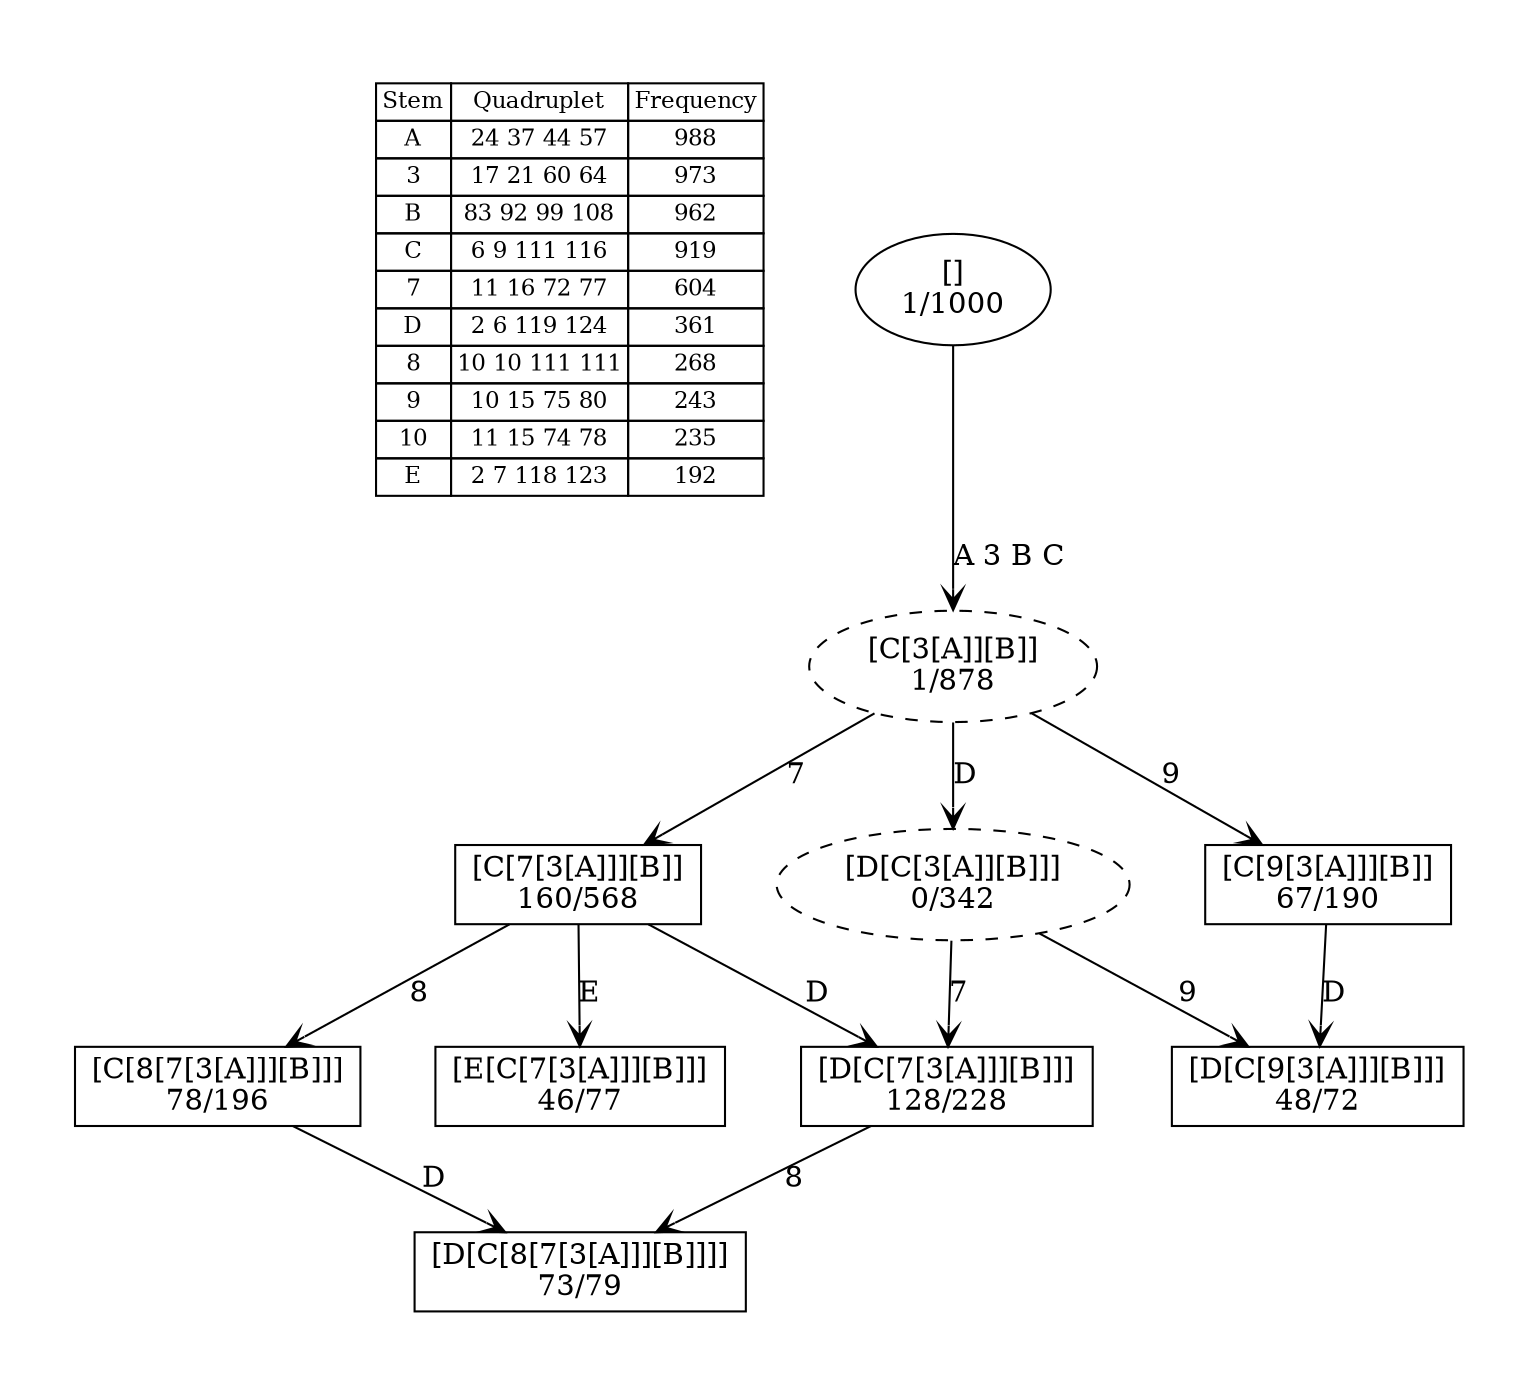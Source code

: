 digraph G {
	pad = 0.5;
	nodesep = 0.5;
"legend" [label = < <table border="0" cellborder="1" cellspacing="0"><tr><td>Stem</td><td>Quadruplet</td><td>Frequency</td></tr>
<tr><td>A</td><td>24 37 44 57</td><td>988</td></tr>
<tr><td>3</td><td>17 21 60 64</td><td>973</td></tr>
<tr><td>B</td><td>83 92 99 108</td><td>962</td></tr>
<tr><td>C</td><td>6 9 111 116</td><td>919</td></tr>
<tr><td>7</td><td>11 16 72 77</td><td>604</td></tr>
<tr><td>D</td><td>2 6 119 124</td><td>361</td></tr>
<tr><td>8</td><td>10 10 111 111</td><td>268</td></tr>
<tr><td>9</td><td>10 15 75 80</td><td>243</td></tr>
<tr><td>10</td><td>11 15 74 78</td><td>235</td></tr>
<tr><td>E</td><td>2 7 118 123</td><td>192</td></tr>
</table>>, shape = plaintext, fontsize=11];
"A 3 B C 7 " [shape = box];
"A 3 B C 7 D " [shape = box];
"A 3 B C 7 8 " [shape = box];
"A 3 B C 7 D 8 " [shape = box];
"A 3 B C 9 " [shape = box];
"A 3 B C D 9 " [shape = box];
"A 3 B C 7 E " [shape = box];
"A 3 B C " [style = dashed];
"A 3 B C D " [style = dashed];
"A 3 B C 7 " [label = "[C[7[3[A]]][B]]\n160/568"];
"A 3 B C 7 D " [label = "[D[C[7[3[A]]][B]]]\n128/228"];
"A 3 B C 7 8 " [label = "[C[8[7[3[A]]][B]]]\n78/196"];
"A 3 B C 7 D 8 " [label = "[D[C[8[7[3[A]]][B]]]]\n73/79"];
"A 3 B C 9 " [label = "[C[9[3[A]]][B]]\n67/190"];
"A 3 B C D 9 " [label = "[D[C[9[3[A]]][B]]]\n48/72"];
"A 3 B C 7 E " [label = "[E[C[7[3[A]]][B]]]\n46/77"];
"A 3 B C " [label = "[C[3[A]][B]]\n1/878"];
"A 3 B C D " [label = "[D[C[3[A]][B]]]\n0/342"];
"" [label = "[]\n1/1000"];
"A 3 B C 7 " -> "A 3 B C 7 D " [label = "D ", arrowhead = vee];
"A 3 B C 7 " -> "A 3 B C 7 8 " [label = "8 ", arrowhead = vee];
"A 3 B C 7 " -> "A 3 B C 7 E " [label = "E ", arrowhead = vee];
"A 3 B C 7 D " -> "A 3 B C 7 D 8 " [label = "8 ", arrowhead = vee];
"A 3 B C 7 8 " -> "A 3 B C 7 D 8 " [label = "D ", arrowhead = vee];
"A 3 B C 9 " -> "A 3 B C D 9 " [label = "D ", arrowhead = vee];
"A 3 B C " -> "A 3 B C 7 " [label = "7 ", arrowhead = vee];
"A 3 B C " -> "A 3 B C 9 " [label = "9 ", arrowhead = vee];
"A 3 B C " -> "A 3 B C D " [label = "D ", arrowhead = vee];
"A 3 B C D " -> "A 3 B C 7 D " [label = "7 ", arrowhead = vee];
"A 3 B C D " -> "A 3 B C D 9 " [label = "9 ", arrowhead = vee];
"" -> "A 3 B C " [label = "A 3 B C ", arrowhead = vee];
}